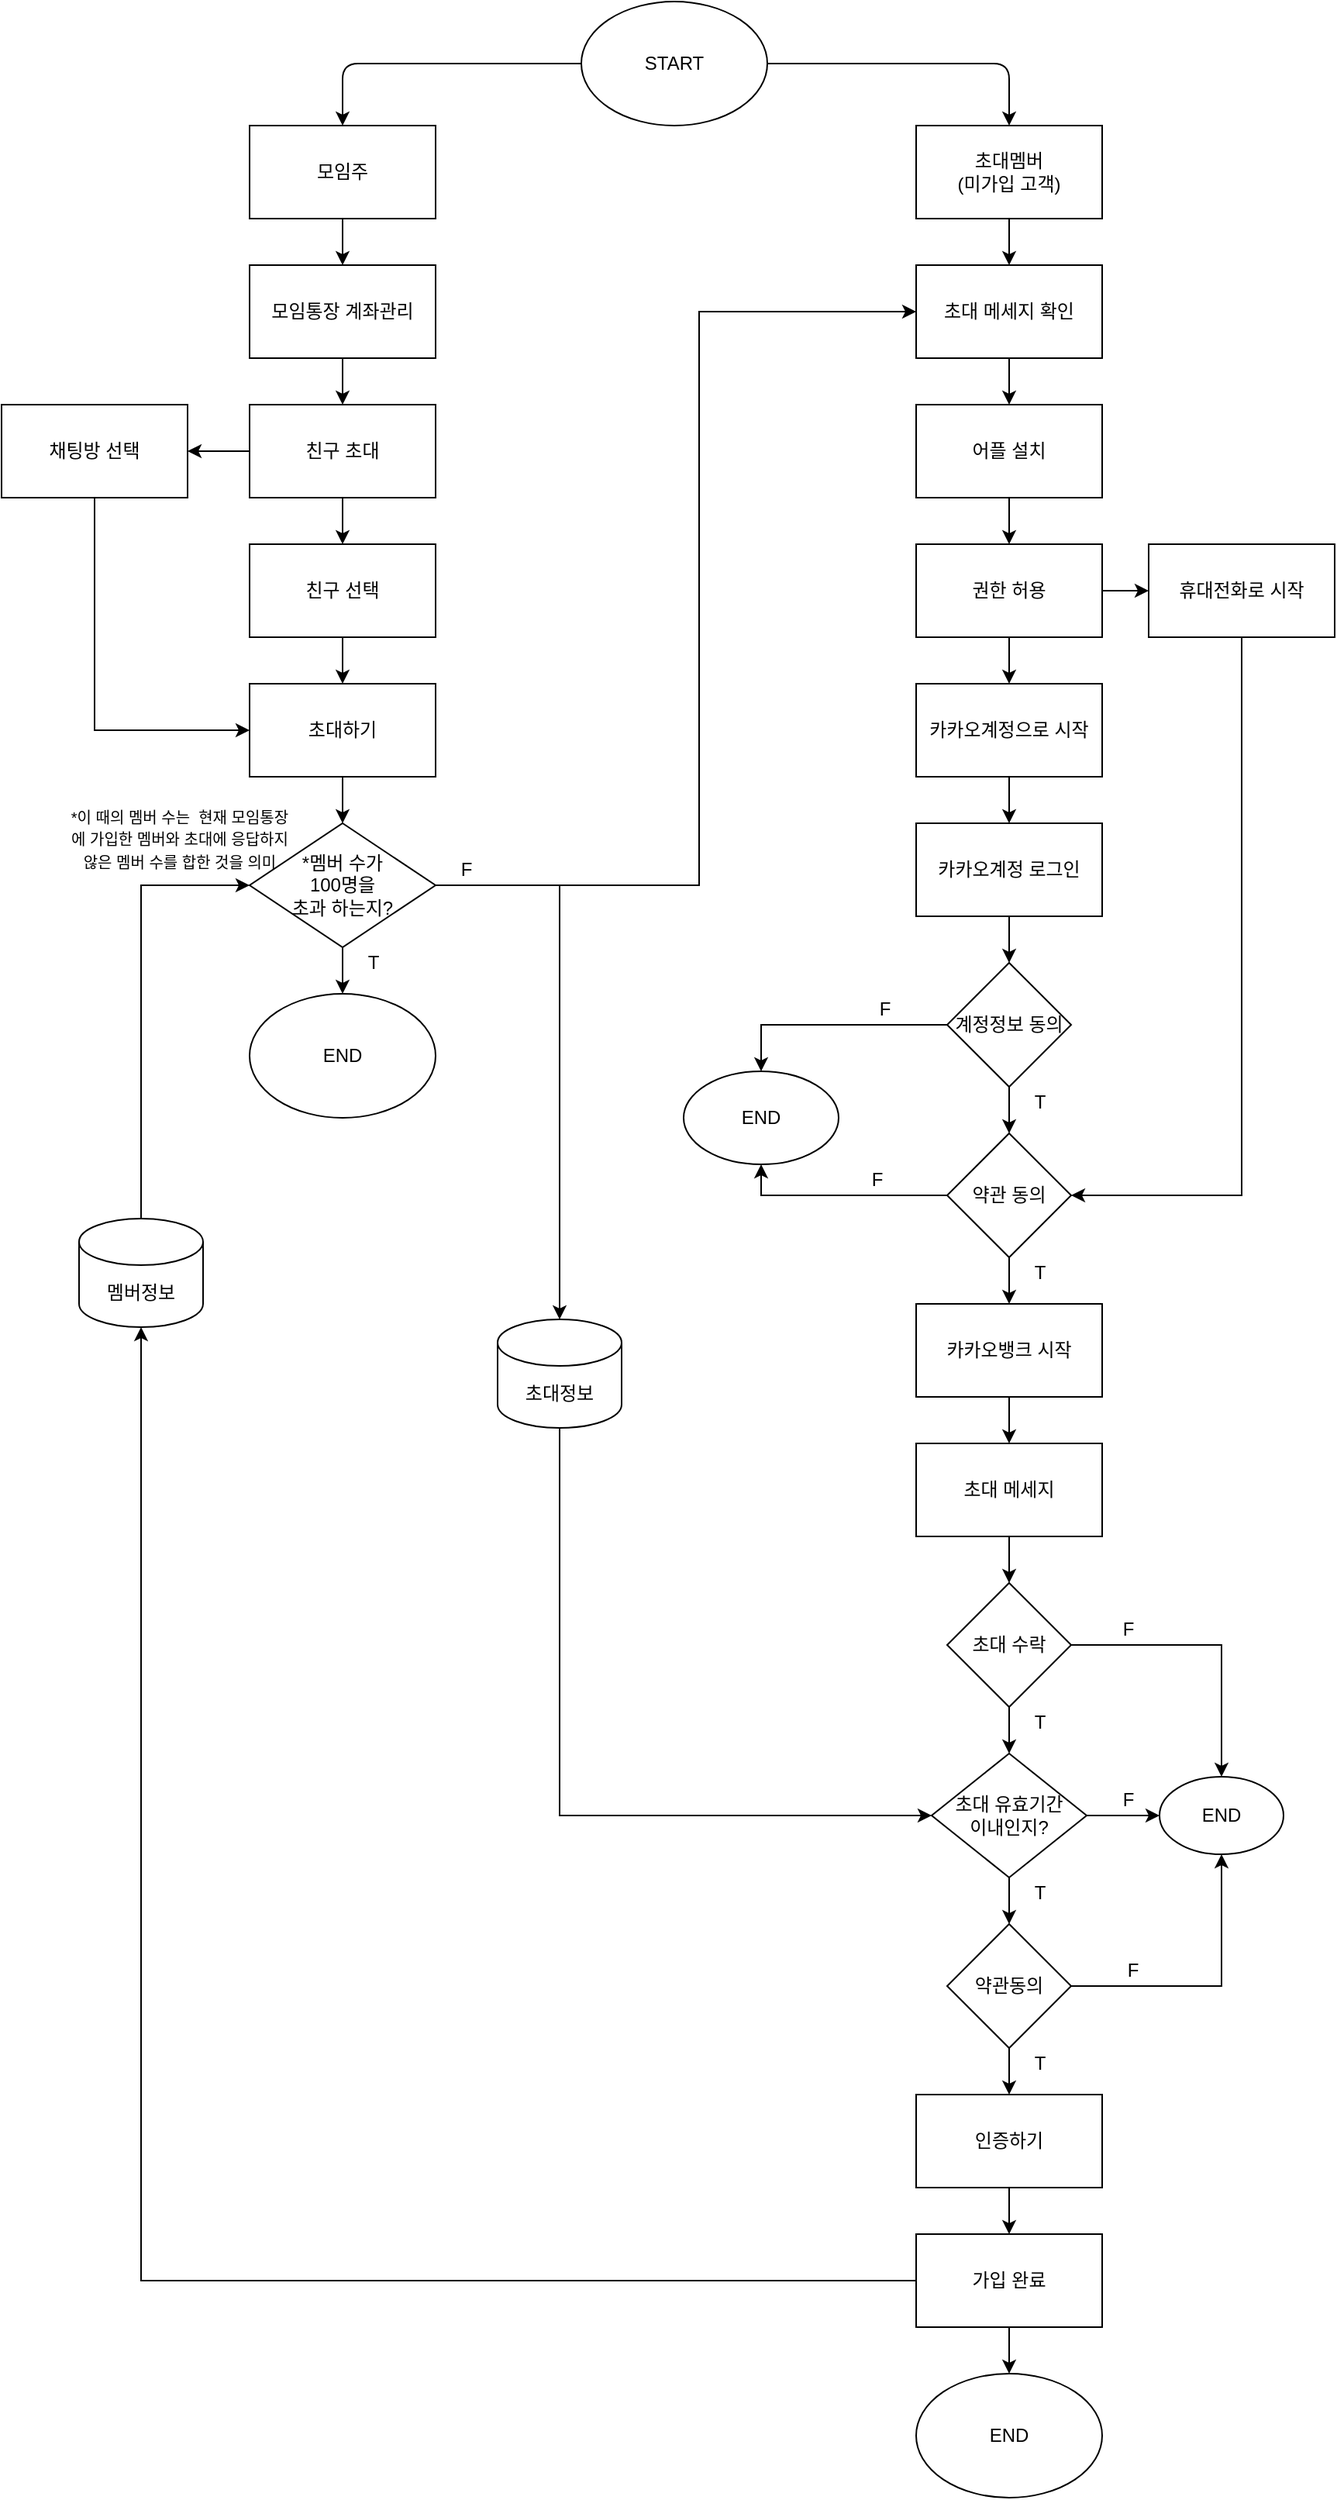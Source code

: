 <mxfile version="14.2.9" type="github">
  <diagram id="C5RBs43oDa-KdzZeNtuy" name="Page-1">
    <mxGraphModel dx="946" dy="645" grid="1" gridSize="10" guides="1" tooltips="1" connect="1" arrows="1" fold="1" page="1" pageScale="1" pageWidth="1169" pageHeight="1654" math="0" shadow="0">
      <root>
        <mxCell id="WIyWlLk6GJQsqaUBKTNV-0" />
        <mxCell id="WIyWlLk6GJQsqaUBKTNV-1" parent="WIyWlLk6GJQsqaUBKTNV-0" />
        <mxCell id="OIPn1_da_YWg9B3JuE8C-0" value="START" style="ellipse;whiteSpace=wrap;html=1;" vertex="1" parent="WIyWlLk6GJQsqaUBKTNV-1">
          <mxGeometry x="374" y="30" width="120" height="80" as="geometry" />
        </mxCell>
        <mxCell id="OIPn1_da_YWg9B3JuE8C-1" value="" style="edgeStyle=orthogonalEdgeStyle;rounded=0;orthogonalLoop=1;jettySize=auto;html=1;" edge="1" parent="WIyWlLk6GJQsqaUBKTNV-1" source="OIPn1_da_YWg9B3JuE8C-2" target="OIPn1_da_YWg9B3JuE8C-8">
          <mxGeometry relative="1" as="geometry" />
        </mxCell>
        <mxCell id="OIPn1_da_YWg9B3JuE8C-2" value="모임주" style="rounded=0;whiteSpace=wrap;html=1;" vertex="1" parent="WIyWlLk6GJQsqaUBKTNV-1">
          <mxGeometry x="160" y="110" width="120" height="60" as="geometry" />
        </mxCell>
        <mxCell id="OIPn1_da_YWg9B3JuE8C-3" value="" style="edgeStyle=orthogonalEdgeStyle;rounded=0;orthogonalLoop=1;jettySize=auto;html=1;" edge="1" parent="WIyWlLk6GJQsqaUBKTNV-1" source="OIPn1_da_YWg9B3JuE8C-4">
          <mxGeometry relative="1" as="geometry">
            <mxPoint x="650" y="200" as="targetPoint" />
          </mxGeometry>
        </mxCell>
        <mxCell id="OIPn1_da_YWg9B3JuE8C-4" value="초대멤버&lt;br&gt;(미가입 고객)" style="rounded=0;whiteSpace=wrap;html=1;" vertex="1" parent="WIyWlLk6GJQsqaUBKTNV-1">
          <mxGeometry x="590" y="110" width="120" height="60" as="geometry" />
        </mxCell>
        <mxCell id="OIPn1_da_YWg9B3JuE8C-5" value="" style="endArrow=classic;html=1;exitX=0;exitY=0.5;exitDx=0;exitDy=0;entryX=0.5;entryY=0;entryDx=0;entryDy=0;" edge="1" parent="WIyWlLk6GJQsqaUBKTNV-1" source="OIPn1_da_YWg9B3JuE8C-0" target="OIPn1_da_YWg9B3JuE8C-2">
          <mxGeometry width="50" height="50" relative="1" as="geometry">
            <mxPoint x="400" y="340" as="sourcePoint" />
            <mxPoint x="450" y="290" as="targetPoint" />
            <Array as="points">
              <mxPoint x="220" y="70" />
            </Array>
          </mxGeometry>
        </mxCell>
        <mxCell id="OIPn1_da_YWg9B3JuE8C-6" value="" style="endArrow=classic;html=1;exitX=1;exitY=0.5;exitDx=0;exitDy=0;entryX=0.5;entryY=0;entryDx=0;entryDy=0;" edge="1" parent="WIyWlLk6GJQsqaUBKTNV-1" source="OIPn1_da_YWg9B3JuE8C-0" target="OIPn1_da_YWg9B3JuE8C-4">
          <mxGeometry width="50" height="50" relative="1" as="geometry">
            <mxPoint x="400" y="340" as="sourcePoint" />
            <mxPoint x="450" y="290" as="targetPoint" />
            <Array as="points">
              <mxPoint x="650" y="70" />
            </Array>
          </mxGeometry>
        </mxCell>
        <mxCell id="OIPn1_da_YWg9B3JuE8C-7" value="" style="edgeStyle=orthogonalEdgeStyle;rounded=0;orthogonalLoop=1;jettySize=auto;html=1;" edge="1" parent="WIyWlLk6GJQsqaUBKTNV-1" source="OIPn1_da_YWg9B3JuE8C-8" target="OIPn1_da_YWg9B3JuE8C-11">
          <mxGeometry relative="1" as="geometry" />
        </mxCell>
        <mxCell id="OIPn1_da_YWg9B3JuE8C-8" value="모임통장 계좌관리" style="rounded=0;whiteSpace=wrap;html=1;" vertex="1" parent="WIyWlLk6GJQsqaUBKTNV-1">
          <mxGeometry x="160" y="200" width="120" height="60" as="geometry" />
        </mxCell>
        <mxCell id="OIPn1_da_YWg9B3JuE8C-9" value="" style="edgeStyle=orthogonalEdgeStyle;rounded=0;orthogonalLoop=1;jettySize=auto;html=1;" edge="1" parent="WIyWlLk6GJQsqaUBKTNV-1" source="OIPn1_da_YWg9B3JuE8C-11" target="OIPn1_da_YWg9B3JuE8C-13">
          <mxGeometry relative="1" as="geometry" />
        </mxCell>
        <mxCell id="OIPn1_da_YWg9B3JuE8C-10" value="" style="edgeStyle=orthogonalEdgeStyle;rounded=0;orthogonalLoop=1;jettySize=auto;html=1;" edge="1" parent="WIyWlLk6GJQsqaUBKTNV-1" source="OIPn1_da_YWg9B3JuE8C-11" target="OIPn1_da_YWg9B3JuE8C-14">
          <mxGeometry relative="1" as="geometry" />
        </mxCell>
        <mxCell id="OIPn1_da_YWg9B3JuE8C-11" value="친구 초대" style="rounded=0;whiteSpace=wrap;html=1;" vertex="1" parent="WIyWlLk6GJQsqaUBKTNV-1">
          <mxGeometry x="160" y="290" width="120" height="60" as="geometry" />
        </mxCell>
        <mxCell id="OIPn1_da_YWg9B3JuE8C-12" value="" style="edgeStyle=orthogonalEdgeStyle;rounded=0;orthogonalLoop=1;jettySize=auto;html=1;" edge="1" parent="WIyWlLk6GJQsqaUBKTNV-1" source="OIPn1_da_YWg9B3JuE8C-13" target="OIPn1_da_YWg9B3JuE8C-17">
          <mxGeometry relative="1" as="geometry" />
        </mxCell>
        <mxCell id="OIPn1_da_YWg9B3JuE8C-13" value="친구 선택" style="whiteSpace=wrap;html=1;rounded=0;" vertex="1" parent="WIyWlLk6GJQsqaUBKTNV-1">
          <mxGeometry x="160" y="380" width="120" height="60" as="geometry" />
        </mxCell>
        <mxCell id="OIPn1_da_YWg9B3JuE8C-14" value="채팅방 선택" style="whiteSpace=wrap;html=1;rounded=0;" vertex="1" parent="WIyWlLk6GJQsqaUBKTNV-1">
          <mxGeometry y="290" width="120" height="60" as="geometry" />
        </mxCell>
        <mxCell id="OIPn1_da_YWg9B3JuE8C-15" value="" style="edgeStyle=orthogonalEdgeStyle;rounded=0;orthogonalLoop=1;jettySize=auto;html=1;entryX=0;entryY=0.5;entryDx=0;entryDy=0;exitX=1;exitY=0.5;exitDx=0;exitDy=0;" edge="1" parent="WIyWlLk6GJQsqaUBKTNV-1" source="OIPn1_da_YWg9B3JuE8C-42" target="OIPn1_da_YWg9B3JuE8C-38">
          <mxGeometry relative="1" as="geometry">
            <mxPoint x="590" y="240" as="targetPoint" />
            <Array as="points">
              <mxPoint x="450" y="600" />
              <mxPoint x="450" y="230" />
            </Array>
          </mxGeometry>
        </mxCell>
        <mxCell id="OIPn1_da_YWg9B3JuE8C-16" value="" style="edgeStyle=orthogonalEdgeStyle;rounded=0;orthogonalLoop=1;jettySize=auto;html=1;" edge="1" parent="WIyWlLk6GJQsqaUBKTNV-1" source="OIPn1_da_YWg9B3JuE8C-17" target="OIPn1_da_YWg9B3JuE8C-42">
          <mxGeometry relative="1" as="geometry" />
        </mxCell>
        <mxCell id="OIPn1_da_YWg9B3JuE8C-17" value="초대하기" style="whiteSpace=wrap;html=1;rounded=0;" vertex="1" parent="WIyWlLk6GJQsqaUBKTNV-1">
          <mxGeometry x="160" y="470" width="120" height="60" as="geometry" />
        </mxCell>
        <mxCell id="OIPn1_da_YWg9B3JuE8C-18" value="" style="endArrow=classic;html=1;exitX=0.5;exitY=1;exitDx=0;exitDy=0;entryX=0;entryY=0.5;entryDx=0;entryDy=0;rounded=0;" edge="1" parent="WIyWlLk6GJQsqaUBKTNV-1" source="OIPn1_da_YWg9B3JuE8C-14" target="OIPn1_da_YWg9B3JuE8C-17">
          <mxGeometry width="50" height="50" relative="1" as="geometry">
            <mxPoint x="420" y="420" as="sourcePoint" />
            <mxPoint x="470" y="370" as="targetPoint" />
            <Array as="points">
              <mxPoint x="60" y="500" />
            </Array>
          </mxGeometry>
        </mxCell>
        <mxCell id="OIPn1_da_YWg9B3JuE8C-37" value="" style="edgeStyle=orthogonalEdgeStyle;rounded=0;orthogonalLoop=1;jettySize=auto;html=1;" edge="1" parent="WIyWlLk6GJQsqaUBKTNV-1" source="OIPn1_da_YWg9B3JuE8C-38">
          <mxGeometry relative="1" as="geometry">
            <mxPoint x="650" y="290" as="targetPoint" />
          </mxGeometry>
        </mxCell>
        <mxCell id="OIPn1_da_YWg9B3JuE8C-38" value="초대 메세지 확인" style="rounded=0;whiteSpace=wrap;html=1;" vertex="1" parent="WIyWlLk6GJQsqaUBKTNV-1">
          <mxGeometry x="590" y="200" width="120" height="60" as="geometry" />
        </mxCell>
        <mxCell id="OIPn1_da_YWg9B3JuE8C-41" value="" style="edgeStyle=orthogonalEdgeStyle;rounded=0;orthogonalLoop=1;jettySize=auto;html=1;" edge="1" parent="WIyWlLk6GJQsqaUBKTNV-1" source="OIPn1_da_YWg9B3JuE8C-42" target="OIPn1_da_YWg9B3JuE8C-43">
          <mxGeometry relative="1" as="geometry" />
        </mxCell>
        <mxCell id="OIPn1_da_YWg9B3JuE8C-42" value="*멤버 수가&lt;br&gt;100명을&lt;br&gt;초과 하는지?" style="rhombus;whiteSpace=wrap;html=1;rounded=0;" vertex="1" parent="WIyWlLk6GJQsqaUBKTNV-1">
          <mxGeometry x="160" y="560" width="120" height="80" as="geometry" />
        </mxCell>
        <mxCell id="OIPn1_da_YWg9B3JuE8C-43" value="END" style="ellipse;whiteSpace=wrap;html=1;rounded=0;" vertex="1" parent="WIyWlLk6GJQsqaUBKTNV-1">
          <mxGeometry x="160" y="670" width="120" height="80" as="geometry" />
        </mxCell>
        <mxCell id="OIPn1_da_YWg9B3JuE8C-44" value="F" style="text;html=1;strokeColor=none;fillColor=none;align=center;verticalAlign=middle;whiteSpace=wrap;rounded=0;" vertex="1" parent="WIyWlLk6GJQsqaUBKTNV-1">
          <mxGeometry x="280" y="580" width="40" height="20" as="geometry" />
        </mxCell>
        <mxCell id="OIPn1_da_YWg9B3JuE8C-45" value="T" style="text;html=1;strokeColor=none;fillColor=none;align=center;verticalAlign=middle;whiteSpace=wrap;rounded=0;" vertex="1" parent="WIyWlLk6GJQsqaUBKTNV-1">
          <mxGeometry x="220" y="640" width="40" height="20" as="geometry" />
        </mxCell>
        <mxCell id="OIPn1_da_YWg9B3JuE8C-51" value="&lt;font style=&quot;font-size: 10px&quot;&gt;*이 때의 멤버 수는 &amp;nbsp;현재 모임통장에 가입한 멤버와 초대에 응답하지 않은 멤버 수를 합한 것을 의미&lt;/font&gt;" style="text;html=1;strokeColor=none;fillColor=none;align=center;verticalAlign=middle;whiteSpace=wrap;rounded=0;" vertex="1" parent="WIyWlLk6GJQsqaUBKTNV-1">
          <mxGeometry x="40" y="560" width="150" height="20" as="geometry" />
        </mxCell>
        <mxCell id="OIPn1_da_YWg9B3JuE8C-59" value="" style="edgeStyle=orthogonalEdgeStyle;rounded=0;orthogonalLoop=1;jettySize=auto;html=1;" edge="1" parent="WIyWlLk6GJQsqaUBKTNV-1" source="OIPn1_da_YWg9B3JuE8C-57" target="OIPn1_da_YWg9B3JuE8C-58">
          <mxGeometry relative="1" as="geometry" />
        </mxCell>
        <mxCell id="OIPn1_da_YWg9B3JuE8C-57" value="어플 설치" style="rounded=0;whiteSpace=wrap;html=1;" vertex="1" parent="WIyWlLk6GJQsqaUBKTNV-1">
          <mxGeometry x="590" y="290" width="120" height="60" as="geometry" />
        </mxCell>
        <mxCell id="OIPn1_da_YWg9B3JuE8C-61" value="" style="edgeStyle=orthogonalEdgeStyle;rounded=0;orthogonalLoop=1;jettySize=auto;html=1;" edge="1" parent="WIyWlLk6GJQsqaUBKTNV-1" source="OIPn1_da_YWg9B3JuE8C-58" target="OIPn1_da_YWg9B3JuE8C-60">
          <mxGeometry relative="1" as="geometry" />
        </mxCell>
        <mxCell id="OIPn1_da_YWg9B3JuE8C-63" value="" style="edgeStyle=orthogonalEdgeStyle;rounded=0;orthogonalLoop=1;jettySize=auto;html=1;" edge="1" parent="WIyWlLk6GJQsqaUBKTNV-1" source="OIPn1_da_YWg9B3JuE8C-58" target="OIPn1_da_YWg9B3JuE8C-62">
          <mxGeometry relative="1" as="geometry" />
        </mxCell>
        <mxCell id="OIPn1_da_YWg9B3JuE8C-58" value="권한 허용" style="whiteSpace=wrap;html=1;rounded=0;" vertex="1" parent="WIyWlLk6GJQsqaUBKTNV-1">
          <mxGeometry x="590" y="380" width="120" height="60" as="geometry" />
        </mxCell>
        <mxCell id="OIPn1_da_YWg9B3JuE8C-65" value="" style="edgeStyle=orthogonalEdgeStyle;rounded=0;orthogonalLoop=1;jettySize=auto;html=1;" edge="1" parent="WIyWlLk6GJQsqaUBKTNV-1" source="OIPn1_da_YWg9B3JuE8C-60" target="OIPn1_da_YWg9B3JuE8C-64">
          <mxGeometry relative="1" as="geometry" />
        </mxCell>
        <mxCell id="OIPn1_da_YWg9B3JuE8C-60" value="카카오계정으로 시작" style="whiteSpace=wrap;html=1;rounded=0;" vertex="1" parent="WIyWlLk6GJQsqaUBKTNV-1">
          <mxGeometry x="590" y="470" width="120" height="60" as="geometry" />
        </mxCell>
        <mxCell id="OIPn1_da_YWg9B3JuE8C-62" value="휴대전화로 시작" style="whiteSpace=wrap;html=1;rounded=0;" vertex="1" parent="WIyWlLk6GJQsqaUBKTNV-1">
          <mxGeometry x="740" y="380" width="120" height="60" as="geometry" />
        </mxCell>
        <mxCell id="OIPn1_da_YWg9B3JuE8C-67" value="" style="edgeStyle=orthogonalEdgeStyle;rounded=0;orthogonalLoop=1;jettySize=auto;html=1;" edge="1" parent="WIyWlLk6GJQsqaUBKTNV-1" source="OIPn1_da_YWg9B3JuE8C-64" target="OIPn1_da_YWg9B3JuE8C-66">
          <mxGeometry relative="1" as="geometry" />
        </mxCell>
        <mxCell id="OIPn1_da_YWg9B3JuE8C-64" value="카카오계정 로그인" style="whiteSpace=wrap;html=1;rounded=0;" vertex="1" parent="WIyWlLk6GJQsqaUBKTNV-1">
          <mxGeometry x="590" y="560" width="120" height="60" as="geometry" />
        </mxCell>
        <mxCell id="OIPn1_da_YWg9B3JuE8C-69" value="" style="edgeStyle=orthogonalEdgeStyle;rounded=0;orthogonalLoop=1;jettySize=auto;html=1;" edge="1" parent="WIyWlLk6GJQsqaUBKTNV-1" source="OIPn1_da_YWg9B3JuE8C-66" target="OIPn1_da_YWg9B3JuE8C-68">
          <mxGeometry relative="1" as="geometry" />
        </mxCell>
        <mxCell id="OIPn1_da_YWg9B3JuE8C-73" value="" style="edgeStyle=orthogonalEdgeStyle;rounded=0;orthogonalLoop=1;jettySize=auto;html=1;entryX=0.5;entryY=0;entryDx=0;entryDy=0;exitX=0;exitY=0.5;exitDx=0;exitDy=0;" edge="1" parent="WIyWlLk6GJQsqaUBKTNV-1" source="OIPn1_da_YWg9B3JuE8C-66" target="OIPn1_da_YWg9B3JuE8C-72">
          <mxGeometry relative="1" as="geometry">
            <Array as="points">
              <mxPoint x="490" y="690" />
            </Array>
          </mxGeometry>
        </mxCell>
        <mxCell id="OIPn1_da_YWg9B3JuE8C-66" value="계정정보 동의" style="rhombus;whiteSpace=wrap;html=1;rounded=0;" vertex="1" parent="WIyWlLk6GJQsqaUBKTNV-1">
          <mxGeometry x="610" y="650" width="80" height="80" as="geometry" />
        </mxCell>
        <mxCell id="OIPn1_da_YWg9B3JuE8C-71" value="" style="edgeStyle=orthogonalEdgeStyle;rounded=0;orthogonalLoop=1;jettySize=auto;html=1;" edge="1" parent="WIyWlLk6GJQsqaUBKTNV-1" source="OIPn1_da_YWg9B3JuE8C-68" target="OIPn1_da_YWg9B3JuE8C-70">
          <mxGeometry relative="1" as="geometry" />
        </mxCell>
        <mxCell id="OIPn1_da_YWg9B3JuE8C-68" value="약관 동의" style="rhombus;whiteSpace=wrap;html=1;rounded=0;" vertex="1" parent="WIyWlLk6GJQsqaUBKTNV-1">
          <mxGeometry x="610" y="760" width="80" height="80" as="geometry" />
        </mxCell>
        <mxCell id="OIPn1_da_YWg9B3JuE8C-108" value="" style="edgeStyle=orthogonalEdgeStyle;rounded=0;orthogonalLoop=1;jettySize=auto;html=1;" edge="1" parent="WIyWlLk6GJQsqaUBKTNV-1" source="OIPn1_da_YWg9B3JuE8C-70" target="OIPn1_da_YWg9B3JuE8C-107">
          <mxGeometry relative="1" as="geometry" />
        </mxCell>
        <mxCell id="OIPn1_da_YWg9B3JuE8C-70" value="카카오뱅크 시작" style="whiteSpace=wrap;html=1;rounded=0;" vertex="1" parent="WIyWlLk6GJQsqaUBKTNV-1">
          <mxGeometry x="590" y="870" width="120" height="60" as="geometry" />
        </mxCell>
        <mxCell id="OIPn1_da_YWg9B3JuE8C-72" value="END" style="ellipse;whiteSpace=wrap;html=1;rounded=0;" vertex="1" parent="WIyWlLk6GJQsqaUBKTNV-1">
          <mxGeometry x="440" y="720" width="100" height="60" as="geometry" />
        </mxCell>
        <mxCell id="OIPn1_da_YWg9B3JuE8C-75" value="" style="endArrow=classic;html=1;exitX=0;exitY=0.5;exitDx=0;exitDy=0;entryX=0.5;entryY=1;entryDx=0;entryDy=0;rounded=0;" edge="1" parent="WIyWlLk6GJQsqaUBKTNV-1" source="OIPn1_da_YWg9B3JuE8C-68" target="OIPn1_da_YWg9B3JuE8C-72">
          <mxGeometry width="50" height="50" relative="1" as="geometry">
            <mxPoint x="380" y="690" as="sourcePoint" />
            <mxPoint x="430" y="640" as="targetPoint" />
            <Array as="points">
              <mxPoint x="490" y="800" />
            </Array>
          </mxGeometry>
        </mxCell>
        <mxCell id="OIPn1_da_YWg9B3JuE8C-76" value="" style="endArrow=classic;html=1;exitX=0.5;exitY=1;exitDx=0;exitDy=0;entryX=1;entryY=0.5;entryDx=0;entryDy=0;rounded=0;" edge="1" parent="WIyWlLk6GJQsqaUBKTNV-1" source="OIPn1_da_YWg9B3JuE8C-62" target="OIPn1_da_YWg9B3JuE8C-68">
          <mxGeometry width="50" height="50" relative="1" as="geometry">
            <mxPoint x="470" y="660" as="sourcePoint" />
            <mxPoint x="520" y="610" as="targetPoint" />
            <Array as="points">
              <mxPoint x="800" y="800" />
            </Array>
          </mxGeometry>
        </mxCell>
        <mxCell id="OIPn1_da_YWg9B3JuE8C-77" value="F" style="text;html=1;strokeColor=none;fillColor=none;align=center;verticalAlign=middle;whiteSpace=wrap;rounded=0;" vertex="1" parent="WIyWlLk6GJQsqaUBKTNV-1">
          <mxGeometry x="550" y="670" width="40" height="20" as="geometry" />
        </mxCell>
        <mxCell id="OIPn1_da_YWg9B3JuE8C-78" value="F" style="text;html=1;strokeColor=none;fillColor=none;align=center;verticalAlign=middle;whiteSpace=wrap;rounded=0;" vertex="1" parent="WIyWlLk6GJQsqaUBKTNV-1">
          <mxGeometry x="545" y="780" width="40" height="20" as="geometry" />
        </mxCell>
        <mxCell id="OIPn1_da_YWg9B3JuE8C-79" value="T" style="text;html=1;strokeColor=none;fillColor=none;align=center;verticalAlign=middle;whiteSpace=wrap;rounded=0;" vertex="1" parent="WIyWlLk6GJQsqaUBKTNV-1">
          <mxGeometry x="650" y="730" width="40" height="20" as="geometry" />
        </mxCell>
        <mxCell id="OIPn1_da_YWg9B3JuE8C-80" value="T" style="text;html=1;strokeColor=none;fillColor=none;align=center;verticalAlign=middle;whiteSpace=wrap;rounded=0;" vertex="1" parent="WIyWlLk6GJQsqaUBKTNV-1">
          <mxGeometry x="650" y="840" width="40" height="20" as="geometry" />
        </mxCell>
        <mxCell id="OIPn1_da_YWg9B3JuE8C-81" value="" style="edgeStyle=orthogonalEdgeStyle;rounded=0;orthogonalLoop=1;jettySize=auto;html=1;" edge="1" parent="WIyWlLk6GJQsqaUBKTNV-1" source="OIPn1_da_YWg9B3JuE8C-83" target="OIPn1_da_YWg9B3JuE8C-86">
          <mxGeometry relative="1" as="geometry" />
        </mxCell>
        <mxCell id="OIPn1_da_YWg9B3JuE8C-82" value="" style="edgeStyle=orthogonalEdgeStyle;rounded=0;orthogonalLoop=1;jettySize=auto;html=1;entryX=0.5;entryY=0;entryDx=0;entryDy=0;" edge="1" parent="WIyWlLk6GJQsqaUBKTNV-1" source="OIPn1_da_YWg9B3JuE8C-83" target="OIPn1_da_YWg9B3JuE8C-87">
          <mxGeometry relative="1" as="geometry">
            <Array as="points">
              <mxPoint x="787" y="1090" />
            </Array>
          </mxGeometry>
        </mxCell>
        <mxCell id="OIPn1_da_YWg9B3JuE8C-83" value="초대 수락" style="rhombus;whiteSpace=wrap;html=1;" vertex="1" parent="WIyWlLk6GJQsqaUBKTNV-1">
          <mxGeometry x="610" y="1050" width="80" height="80" as="geometry" />
        </mxCell>
        <mxCell id="OIPn1_da_YWg9B3JuE8C-84" value="" style="edgeStyle=orthogonalEdgeStyle;rounded=0;orthogonalLoop=1;jettySize=auto;html=1;entryX=0;entryY=0.5;entryDx=0;entryDy=0;" edge="1" parent="WIyWlLk6GJQsqaUBKTNV-1" source="OIPn1_da_YWg9B3JuE8C-86" target="OIPn1_da_YWg9B3JuE8C-87">
          <mxGeometry relative="1" as="geometry">
            <Array as="points">
              <mxPoint x="740" y="1200" />
              <mxPoint x="740" y="1200" />
            </Array>
          </mxGeometry>
        </mxCell>
        <mxCell id="OIPn1_da_YWg9B3JuE8C-85" value="" style="edgeStyle=orthogonalEdgeStyle;rounded=0;orthogonalLoop=1;jettySize=auto;html=1;" edge="1" parent="WIyWlLk6GJQsqaUBKTNV-1" source="OIPn1_da_YWg9B3JuE8C-86">
          <mxGeometry relative="1" as="geometry">
            <mxPoint x="650" y="1270" as="targetPoint" />
          </mxGeometry>
        </mxCell>
        <mxCell id="OIPn1_da_YWg9B3JuE8C-86" value="초대&amp;nbsp;유효기간&lt;br&gt;이내인지?" style="rhombus;whiteSpace=wrap;html=1;" vertex="1" parent="WIyWlLk6GJQsqaUBKTNV-1">
          <mxGeometry x="600" y="1160" width="100" height="80" as="geometry" />
        </mxCell>
        <mxCell id="OIPn1_da_YWg9B3JuE8C-87" value="END" style="ellipse;whiteSpace=wrap;html=1;" vertex="1" parent="WIyWlLk6GJQsqaUBKTNV-1">
          <mxGeometry x="747" y="1175" width="80" height="50" as="geometry" />
        </mxCell>
        <mxCell id="OIPn1_da_YWg9B3JuE8C-88" value="F" style="text;html=1;strokeColor=none;fillColor=none;align=center;verticalAlign=middle;whiteSpace=wrap;rounded=0;" vertex="1" parent="WIyWlLk6GJQsqaUBKTNV-1">
          <mxGeometry x="707" y="1070" width="40" height="20" as="geometry" />
        </mxCell>
        <mxCell id="OIPn1_da_YWg9B3JuE8C-89" value="T" style="text;html=1;strokeColor=none;fillColor=none;align=center;verticalAlign=middle;whiteSpace=wrap;rounded=0;" vertex="1" parent="WIyWlLk6GJQsqaUBKTNV-1">
          <mxGeometry x="650" y="1130" width="40" height="20" as="geometry" />
        </mxCell>
        <mxCell id="OIPn1_da_YWg9B3JuE8C-90" value="F" style="text;html=1;strokeColor=none;fillColor=none;align=center;verticalAlign=middle;whiteSpace=wrap;rounded=0;" vertex="1" parent="WIyWlLk6GJQsqaUBKTNV-1">
          <mxGeometry x="707" y="1180" width="40" height="20" as="geometry" />
        </mxCell>
        <mxCell id="OIPn1_da_YWg9B3JuE8C-91" value="" style="edgeStyle=orthogonalEdgeStyle;rounded=0;orthogonalLoop=1;jettySize=auto;html=1;" edge="1" parent="WIyWlLk6GJQsqaUBKTNV-1" source="OIPn1_da_YWg9B3JuE8C-92" target="OIPn1_da_YWg9B3JuE8C-96">
          <mxGeometry relative="1" as="geometry" />
        </mxCell>
        <mxCell id="OIPn1_da_YWg9B3JuE8C-92" value="약관동의" style="rhombus;whiteSpace=wrap;html=1;" vertex="1" parent="WIyWlLk6GJQsqaUBKTNV-1">
          <mxGeometry x="610" y="1270" width="80" height="80" as="geometry" />
        </mxCell>
        <mxCell id="OIPn1_da_YWg9B3JuE8C-93" value="" style="endArrow=classic;html=1;exitX=1;exitY=0.5;exitDx=0;exitDy=0;entryX=0.5;entryY=1;entryDx=0;entryDy=0;rounded=0;" edge="1" parent="WIyWlLk6GJQsqaUBKTNV-1" source="OIPn1_da_YWg9B3JuE8C-92" target="OIPn1_da_YWg9B3JuE8C-87">
          <mxGeometry width="50" height="50" relative="1" as="geometry">
            <mxPoint x="460" y="1310" as="sourcePoint" />
            <mxPoint x="510" y="1260" as="targetPoint" />
            <Array as="points">
              <mxPoint x="787" y="1310" />
            </Array>
          </mxGeometry>
        </mxCell>
        <mxCell id="OIPn1_da_YWg9B3JuE8C-94" value="T" style="text;html=1;strokeColor=none;fillColor=none;align=center;verticalAlign=middle;whiteSpace=wrap;rounded=0;" vertex="1" parent="WIyWlLk6GJQsqaUBKTNV-1">
          <mxGeometry x="650" y="1240" width="40" height="20" as="geometry" />
        </mxCell>
        <mxCell id="OIPn1_da_YWg9B3JuE8C-95" value="" style="edgeStyle=orthogonalEdgeStyle;rounded=0;orthogonalLoop=1;jettySize=auto;html=1;" edge="1" parent="WIyWlLk6GJQsqaUBKTNV-1" source="OIPn1_da_YWg9B3JuE8C-96" target="OIPn1_da_YWg9B3JuE8C-98">
          <mxGeometry relative="1" as="geometry" />
        </mxCell>
        <mxCell id="OIPn1_da_YWg9B3JuE8C-96" value="인증하기" style="whiteSpace=wrap;html=1;" vertex="1" parent="WIyWlLk6GJQsqaUBKTNV-1">
          <mxGeometry x="590" y="1380" width="120" height="60" as="geometry" />
        </mxCell>
        <mxCell id="OIPn1_da_YWg9B3JuE8C-97" value="" style="edgeStyle=orthogonalEdgeStyle;rounded=0;orthogonalLoop=1;jettySize=auto;html=1;" edge="1" parent="WIyWlLk6GJQsqaUBKTNV-1" source="OIPn1_da_YWg9B3JuE8C-98" target="OIPn1_da_YWg9B3JuE8C-101">
          <mxGeometry relative="1" as="geometry" />
        </mxCell>
        <mxCell id="OIPn1_da_YWg9B3JuE8C-98" value="가입 완료" style="whiteSpace=wrap;html=1;" vertex="1" parent="WIyWlLk6GJQsqaUBKTNV-1">
          <mxGeometry x="590" y="1470" width="120" height="60" as="geometry" />
        </mxCell>
        <mxCell id="OIPn1_da_YWg9B3JuE8C-99" value="T" style="text;html=1;strokeColor=none;fillColor=none;align=center;verticalAlign=middle;whiteSpace=wrap;rounded=0;" vertex="1" parent="WIyWlLk6GJQsqaUBKTNV-1">
          <mxGeometry x="650" y="1350" width="40" height="20" as="geometry" />
        </mxCell>
        <mxCell id="OIPn1_da_YWg9B3JuE8C-100" value="F" style="text;html=1;strokeColor=none;fillColor=none;align=center;verticalAlign=middle;whiteSpace=wrap;rounded=0;" vertex="1" parent="WIyWlLk6GJQsqaUBKTNV-1">
          <mxGeometry x="710" y="1290" width="40" height="20" as="geometry" />
        </mxCell>
        <mxCell id="OIPn1_da_YWg9B3JuE8C-101" value="END" style="ellipse;whiteSpace=wrap;html=1;rounded=0;" vertex="1" parent="WIyWlLk6GJQsqaUBKTNV-1">
          <mxGeometry x="590" y="1560" width="120" height="80" as="geometry" />
        </mxCell>
        <mxCell id="OIPn1_da_YWg9B3JuE8C-102" value="" style="edgeStyle=orthogonalEdgeStyle;rounded=0;orthogonalLoop=1;jettySize=auto;html=1;exitX=0.5;exitY=1;exitDx=0;exitDy=0;exitPerimeter=0;" edge="1" parent="WIyWlLk6GJQsqaUBKTNV-1" source="OIPn1_da_YWg9B3JuE8C-103" target="OIPn1_da_YWg9B3JuE8C-86">
          <mxGeometry relative="1" as="geometry">
            <mxPoint x="350" y="1220" as="sourcePoint" />
            <Array as="points">
              <mxPoint x="360" y="1200" />
            </Array>
          </mxGeometry>
        </mxCell>
        <mxCell id="OIPn1_da_YWg9B3JuE8C-103" value="초대정보" style="shape=cylinder3;whiteSpace=wrap;html=1;boundedLbl=1;backgroundOutline=1;size=15;" vertex="1" parent="WIyWlLk6GJQsqaUBKTNV-1">
          <mxGeometry x="320" y="880" width="80" height="70" as="geometry" />
        </mxCell>
        <mxCell id="OIPn1_da_YWg9B3JuE8C-109" value="" style="edgeStyle=orthogonalEdgeStyle;rounded=0;orthogonalLoop=1;jettySize=auto;html=1;" edge="1" parent="WIyWlLk6GJQsqaUBKTNV-1" source="OIPn1_da_YWg9B3JuE8C-107">
          <mxGeometry relative="1" as="geometry">
            <mxPoint x="650" y="1050" as="targetPoint" />
          </mxGeometry>
        </mxCell>
        <mxCell id="OIPn1_da_YWg9B3JuE8C-107" value="초대 메세지" style="rounded=0;whiteSpace=wrap;html=1;" vertex="1" parent="WIyWlLk6GJQsqaUBKTNV-1">
          <mxGeometry x="590" y="960" width="120" height="60" as="geometry" />
        </mxCell>
        <mxCell id="OIPn1_da_YWg9B3JuE8C-110" value="" style="edgeStyle=orthogonalEdgeStyle;rounded=0;orthogonalLoop=1;jettySize=auto;html=1;entryX=0.5;entryY=1;entryDx=0;entryDy=0;entryPerimeter=0;exitX=0;exitY=0.5;exitDx=0;exitDy=0;" edge="1" parent="WIyWlLk6GJQsqaUBKTNV-1" target="OIPn1_da_YWg9B3JuE8C-111" source="OIPn1_da_YWg9B3JuE8C-98">
          <mxGeometry relative="1" as="geometry">
            <mxPoint x="170" y="1180" as="sourcePoint" />
            <mxPoint x="480" y="850" as="targetPoint" />
          </mxGeometry>
        </mxCell>
        <mxCell id="OIPn1_da_YWg9B3JuE8C-111" value="멤버정보" style="shape=cylinder3;whiteSpace=wrap;html=1;boundedLbl=1;backgroundOutline=1;size=15;" vertex="1" parent="WIyWlLk6GJQsqaUBKTNV-1">
          <mxGeometry x="50" y="815" width="80" height="70" as="geometry" />
        </mxCell>
        <mxCell id="OIPn1_da_YWg9B3JuE8C-112" value="" style="endArrow=classic;html=1;exitX=0.5;exitY=0;exitDx=0;exitDy=0;exitPerimeter=0;entryX=0;entryY=0.5;entryDx=0;entryDy=0;rounded=0;" edge="1" parent="WIyWlLk6GJQsqaUBKTNV-1" source="OIPn1_da_YWg9B3JuE8C-111">
          <mxGeometry width="50" height="50" relative="1" as="geometry">
            <mxPoint x="330" y="680" as="sourcePoint" />
            <mxPoint x="160" y="600" as="targetPoint" />
            <Array as="points">
              <mxPoint x="90" y="600" />
            </Array>
          </mxGeometry>
        </mxCell>
        <mxCell id="OIPn1_da_YWg9B3JuE8C-113" value="" style="endArrow=classic;html=1;exitX=1;exitY=0.5;exitDx=0;exitDy=0;entryX=0.5;entryY=0;entryDx=0;entryDy=0;entryPerimeter=0;rounded=0;" edge="1" parent="WIyWlLk6GJQsqaUBKTNV-1" source="OIPn1_da_YWg9B3JuE8C-42" target="OIPn1_da_YWg9B3JuE8C-103">
          <mxGeometry width="50" height="50" relative="1" as="geometry">
            <mxPoint x="340" y="860" as="sourcePoint" />
            <mxPoint x="400" y="1140" as="targetPoint" />
            <Array as="points">
              <mxPoint x="360" y="600" />
            </Array>
          </mxGeometry>
        </mxCell>
      </root>
    </mxGraphModel>
  </diagram>
</mxfile>
